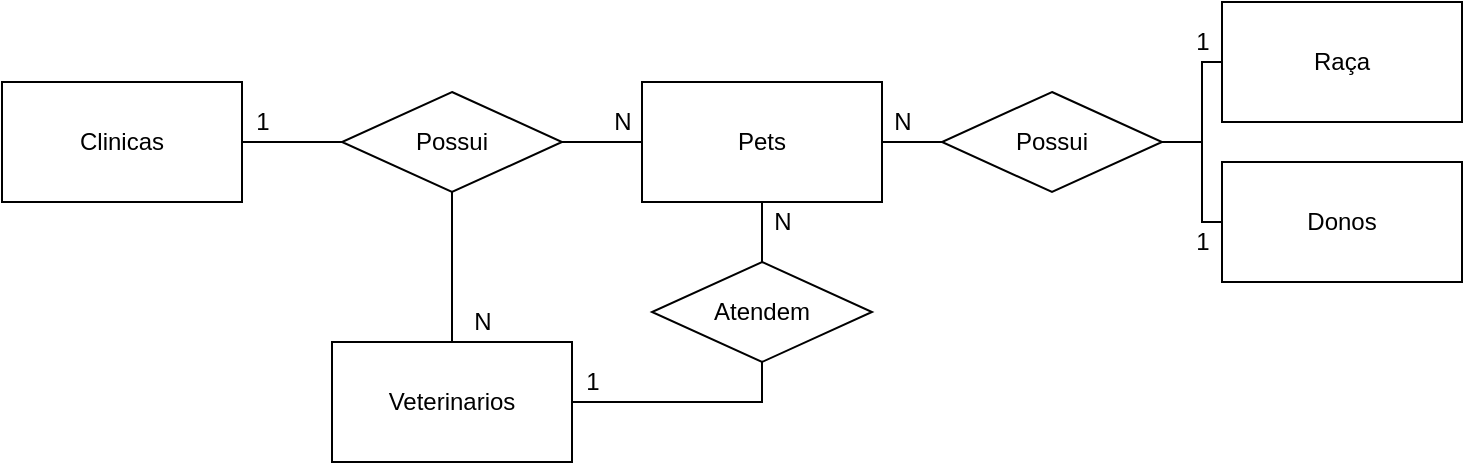 <mxfile version="14.4.2" type="device" pages="2"><diagram id="QpUaqouY7RF_DI-nCznE" name="Conceitual"><mxGraphModel dx="867" dy="361" grid="1" gridSize="10" guides="1" tooltips="1" connect="1" arrows="1" fold="1" page="1" pageScale="1" pageWidth="827" pageHeight="1169" math="0" shadow="0"><root><mxCell id="0"/><mxCell id="1" parent="0"/><mxCell id="vmLBJnSxbSs2g_yjy5lD-5" style="edgeStyle=orthogonalEdgeStyle;rounded=0;orthogonalLoop=1;jettySize=auto;html=1;entryX=0;entryY=0.5;entryDx=0;entryDy=0;endArrow=none;endFill=0;" parent="1" source="vmLBJnSxbSs2g_yjy5lD-1" target="vmLBJnSxbSs2g_yjy5lD-2" edge="1"><mxGeometry relative="1" as="geometry"/></mxCell><mxCell id="vmLBJnSxbSs2g_yjy5lD-1" value="Clinicas" style="rounded=0;whiteSpace=wrap;html=1;" parent="1" vertex="1"><mxGeometry x="80" y="170" width="120" height="60" as="geometry"/></mxCell><mxCell id="vmLBJnSxbSs2g_yjy5lD-11" style="edgeStyle=orthogonalEdgeStyle;rounded=0;orthogonalLoop=1;jettySize=auto;html=1;entryX=0.5;entryY=0;entryDx=0;entryDy=0;endArrow=none;endFill=0;" parent="1" source="vmLBJnSxbSs2g_yjy5lD-2" target="vmLBJnSxbSs2g_yjy5lD-10" edge="1"><mxGeometry relative="1" as="geometry"/></mxCell><mxCell id="vmLBJnSxbSs2g_yjy5lD-16" style="edgeStyle=orthogonalEdgeStyle;rounded=0;orthogonalLoop=1;jettySize=auto;html=1;entryX=0;entryY=0.5;entryDx=0;entryDy=0;endArrow=none;endFill=0;" parent="1" source="vmLBJnSxbSs2g_yjy5lD-2" target="vmLBJnSxbSs2g_yjy5lD-3" edge="1"><mxGeometry relative="1" as="geometry"/></mxCell><mxCell id="vmLBJnSxbSs2g_yjy5lD-2" value="Possui" style="rhombus;whiteSpace=wrap;html=1;" parent="1" vertex="1"><mxGeometry x="250" y="175" width="110" height="50" as="geometry"/></mxCell><mxCell id="vmLBJnSxbSs2g_yjy5lD-17" style="edgeStyle=orthogonalEdgeStyle;rounded=0;orthogonalLoop=1;jettySize=auto;html=1;entryX=0;entryY=0.5;entryDx=0;entryDy=0;endArrow=none;endFill=0;" parent="1" source="vmLBJnSxbSs2g_yjy5lD-3" target="vmLBJnSxbSs2g_yjy5lD-7" edge="1"><mxGeometry relative="1" as="geometry"/></mxCell><mxCell id="vmLBJnSxbSs2g_yjy5lD-3" value="Pets" style="rounded=0;whiteSpace=wrap;html=1;" parent="1" vertex="1"><mxGeometry x="400" y="170" width="120" height="60" as="geometry"/></mxCell><mxCell id="vmLBJnSxbSs2g_yjy5lD-18" style="edgeStyle=orthogonalEdgeStyle;rounded=0;orthogonalLoop=1;jettySize=auto;html=1;entryX=0;entryY=0.5;entryDx=0;entryDy=0;endArrow=none;endFill=0;" parent="1" source="vmLBJnSxbSs2g_yjy5lD-7" target="vmLBJnSxbSs2g_yjy5lD-8" edge="1"><mxGeometry relative="1" as="geometry"/></mxCell><mxCell id="vmLBJnSxbSs2g_yjy5lD-19" style="edgeStyle=orthogonalEdgeStyle;rounded=0;orthogonalLoop=1;jettySize=auto;html=1;entryX=0;entryY=0.5;entryDx=0;entryDy=0;endArrow=none;endFill=0;" parent="1" source="vmLBJnSxbSs2g_yjy5lD-7" target="vmLBJnSxbSs2g_yjy5lD-9" edge="1"><mxGeometry relative="1" as="geometry"/></mxCell><mxCell id="vmLBJnSxbSs2g_yjy5lD-7" value="Possui" style="rhombus;whiteSpace=wrap;html=1;" parent="1" vertex="1"><mxGeometry x="550" y="175" width="110" height="50" as="geometry"/></mxCell><mxCell id="vmLBJnSxbSs2g_yjy5lD-8" value="Raça" style="rounded=0;whiteSpace=wrap;html=1;" parent="1" vertex="1"><mxGeometry x="690" y="130" width="120" height="60" as="geometry"/></mxCell><mxCell id="vmLBJnSxbSs2g_yjy5lD-9" value="Donos" style="rounded=0;whiteSpace=wrap;html=1;" parent="1" vertex="1"><mxGeometry x="690" y="210" width="120" height="60" as="geometry"/></mxCell><mxCell id="vmLBJnSxbSs2g_yjy5lD-14" style="edgeStyle=orthogonalEdgeStyle;rounded=0;orthogonalLoop=1;jettySize=auto;html=1;entryX=0.5;entryY=1;entryDx=0;entryDy=0;endArrow=none;endFill=0;" parent="1" source="vmLBJnSxbSs2g_yjy5lD-10" target="vmLBJnSxbSs2g_yjy5lD-13" edge="1"><mxGeometry relative="1" as="geometry"/></mxCell><mxCell id="vmLBJnSxbSs2g_yjy5lD-10" value="Veterinarios" style="rounded=0;whiteSpace=wrap;html=1;" parent="1" vertex="1"><mxGeometry x="245" y="300" width="120" height="60" as="geometry"/></mxCell><mxCell id="vmLBJnSxbSs2g_yjy5lD-15" style="edgeStyle=orthogonalEdgeStyle;rounded=0;orthogonalLoop=1;jettySize=auto;html=1;entryX=0.5;entryY=1;entryDx=0;entryDy=0;endArrow=none;endFill=0;" parent="1" source="vmLBJnSxbSs2g_yjy5lD-13" target="vmLBJnSxbSs2g_yjy5lD-3" edge="1"><mxGeometry relative="1" as="geometry"/></mxCell><mxCell id="vmLBJnSxbSs2g_yjy5lD-13" value="Atendem" style="rhombus;whiteSpace=wrap;html=1;" parent="1" vertex="1"><mxGeometry x="405" y="260" width="110" height="50" as="geometry"/></mxCell><mxCell id="vmLBJnSxbSs2g_yjy5lD-20" value="1" style="text;html=1;align=center;verticalAlign=middle;resizable=0;points=[];autosize=1;" parent="1" vertex="1"><mxGeometry x="200" y="180" width="20" height="20" as="geometry"/></mxCell><mxCell id="vmLBJnSxbSs2g_yjy5lD-23" value="N" style="text;html=1;align=center;verticalAlign=middle;resizable=0;points=[];autosize=1;" parent="1" vertex="1"><mxGeometry x="380" y="180" width="20" height="20" as="geometry"/></mxCell><mxCell id="vmLBJnSxbSs2g_yjy5lD-24" value="N" style="text;html=1;align=center;verticalAlign=middle;resizable=0;points=[];autosize=1;" parent="1" vertex="1"><mxGeometry x="310" y="280" width="20" height="20" as="geometry"/></mxCell><mxCell id="vmLBJnSxbSs2g_yjy5lD-25" value="1" style="text;html=1;align=center;verticalAlign=middle;resizable=0;points=[];autosize=1;" parent="1" vertex="1"><mxGeometry x="365" y="310" width="20" height="20" as="geometry"/></mxCell><mxCell id="vmLBJnSxbSs2g_yjy5lD-26" value="N" style="text;html=1;align=center;verticalAlign=middle;resizable=0;points=[];autosize=1;" parent="1" vertex="1"><mxGeometry x="460" y="230" width="20" height="20" as="geometry"/></mxCell><mxCell id="vmLBJnSxbSs2g_yjy5lD-27" value="N" style="text;html=1;align=center;verticalAlign=middle;resizable=0;points=[];autosize=1;" parent="1" vertex="1"><mxGeometry x="520" y="180" width="20" height="20" as="geometry"/></mxCell><mxCell id="vmLBJnSxbSs2g_yjy5lD-28" value="1" style="text;html=1;align=center;verticalAlign=middle;resizable=0;points=[];autosize=1;" parent="1" vertex="1"><mxGeometry x="670" y="140" width="20" height="20" as="geometry"/></mxCell><mxCell id="vmLBJnSxbSs2g_yjy5lD-30" value="1" style="text;html=1;align=center;verticalAlign=middle;resizable=0;points=[];autosize=1;" parent="1" vertex="1"><mxGeometry x="670" y="240" width="20" height="20" as="geometry"/></mxCell></root></mxGraphModel></diagram><diagram id="inSWV0n3f7s2_a9a3L_J" name="Logico"><mxGraphModel dx="867" dy="1530" grid="1" gridSize="10" guides="1" tooltips="1" connect="1" arrows="1" fold="1" page="1" pageScale="1" pageWidth="827" pageHeight="1169" math="0" shadow="0"><root><mxCell id="62QKfIpIb0zwON05bMdO-0"/><mxCell id="62QKfIpIb0zwON05bMdO-1" parent="62QKfIpIb0zwON05bMdO-0"/><mxCell id="62QKfIpIb0zwON05bMdO-2" value="Clinicas" style="shape=table;startSize=30;container=1;collapsible=1;childLayout=tableLayout;fixedRows=1;rowLines=0;fontStyle=1;align=center;resizeLast=1;" parent="62QKfIpIb0zwON05bMdO-1" vertex="1"><mxGeometry x="40" y="180" width="180" height="160" as="geometry"/></mxCell><mxCell id="62QKfIpIb0zwON05bMdO-3" value="" style="shape=partialRectangle;collapsible=0;dropTarget=0;pointerEvents=0;fillColor=none;top=0;left=0;bottom=1;right=0;points=[[0,0.5],[1,0.5]];portConstraint=eastwest;" parent="62QKfIpIb0zwON05bMdO-2" vertex="1"><mxGeometry y="30" width="180" height="30" as="geometry"/></mxCell><mxCell id="62QKfIpIb0zwON05bMdO-4" value="PK" style="shape=partialRectangle;connectable=0;fillColor=none;top=0;left=0;bottom=0;right=0;fontStyle=1;overflow=hidden;" parent="62QKfIpIb0zwON05bMdO-3" vertex="1"><mxGeometry width="30" height="30" as="geometry"/></mxCell><mxCell id="62QKfIpIb0zwON05bMdO-5" value="idClinica" style="shape=partialRectangle;connectable=0;fillColor=none;top=0;left=0;bottom=0;right=0;align=left;spacingLeft=6;fontStyle=5;overflow=hidden;" parent="62QKfIpIb0zwON05bMdO-3" vertex="1"><mxGeometry x="30" width="150" height="30" as="geometry"/></mxCell><mxCell id="62QKfIpIb0zwON05bMdO-6" value="" style="shape=partialRectangle;collapsible=0;dropTarget=0;pointerEvents=0;fillColor=none;top=0;left=0;bottom=0;right=0;points=[[0,0.5],[1,0.5]];portConstraint=eastwest;" parent="62QKfIpIb0zwON05bMdO-2" vertex="1"><mxGeometry y="60" width="180" height="30" as="geometry"/></mxCell><mxCell id="62QKfIpIb0zwON05bMdO-7" value="" style="shape=partialRectangle;connectable=0;fillColor=none;top=0;left=0;bottom=0;right=0;editable=1;overflow=hidden;" parent="62QKfIpIb0zwON05bMdO-6" vertex="1"><mxGeometry width="30" height="30" as="geometry"/></mxCell><mxCell id="62QKfIpIb0zwON05bMdO-8" value="Endereço" style="shape=partialRectangle;connectable=0;fillColor=none;top=0;left=0;bottom=0;right=0;align=left;spacingLeft=6;overflow=hidden;" parent="62QKfIpIb0zwON05bMdO-6" vertex="1"><mxGeometry x="30" width="150" height="30" as="geometry"/></mxCell><mxCell id="62QKfIpIb0zwON05bMdO-9" value="" style="shape=partialRectangle;collapsible=0;dropTarget=0;pointerEvents=0;fillColor=none;top=0;left=0;bottom=0;right=0;points=[[0,0.5],[1,0.5]];portConstraint=eastwest;" parent="62QKfIpIb0zwON05bMdO-2" vertex="1"><mxGeometry y="90" width="180" height="30" as="geometry"/></mxCell><mxCell id="62QKfIpIb0zwON05bMdO-10" value="" style="shape=partialRectangle;connectable=0;fillColor=none;top=0;left=0;bottom=0;right=0;editable=1;overflow=hidden;" parent="62QKfIpIb0zwON05bMdO-9" vertex="1"><mxGeometry width="30" height="30" as="geometry"/></mxCell><mxCell id="62QKfIpIb0zwON05bMdO-11" value="Nome" style="shape=partialRectangle;connectable=0;fillColor=none;top=0;left=0;bottom=0;right=0;align=left;spacingLeft=6;overflow=hidden;" parent="62QKfIpIb0zwON05bMdO-9" vertex="1"><mxGeometry x="30" width="150" height="30" as="geometry"/></mxCell><mxCell id="62QKfIpIb0zwON05bMdO-12" value="" style="shape=partialRectangle;collapsible=0;dropTarget=0;pointerEvents=0;fillColor=none;top=0;left=0;bottom=0;right=0;points=[[0,0.5],[1,0.5]];portConstraint=eastwest;" parent="62QKfIpIb0zwON05bMdO-2" vertex="1"><mxGeometry y="120" width="180" height="30" as="geometry"/></mxCell><mxCell id="62QKfIpIb0zwON05bMdO-13" value="" style="shape=partialRectangle;connectable=0;fillColor=none;top=0;left=0;bottom=0;right=0;editable=1;overflow=hidden;" parent="62QKfIpIb0zwON05bMdO-12" vertex="1"><mxGeometry width="30" height="30" as="geometry"/></mxCell><mxCell id="62QKfIpIb0zwON05bMdO-14" value="CNPJ" style="shape=partialRectangle;connectable=0;fillColor=none;top=0;left=0;bottom=0;right=0;align=left;spacingLeft=6;overflow=hidden;" parent="62QKfIpIb0zwON05bMdO-12" vertex="1"><mxGeometry x="30" width="150" height="30" as="geometry"/></mxCell><mxCell id="Q0XfOvuYfvfrOgifrEUC-0" value="Veterinarios" style="shape=table;startSize=30;container=1;collapsible=1;childLayout=tableLayout;fixedRows=1;rowLines=0;fontStyle=1;align=center;resizeLast=1;" parent="62QKfIpIb0zwON05bMdO-1" vertex="1"><mxGeometry x="280" y="340" width="180" height="190" as="geometry"/></mxCell><mxCell id="Q0XfOvuYfvfrOgifrEUC-1" value="" style="shape=partialRectangle;collapsible=0;dropTarget=0;pointerEvents=0;fillColor=none;top=0;left=0;bottom=1;right=0;points=[[0,0.5],[1,0.5]];portConstraint=eastwest;" parent="Q0XfOvuYfvfrOgifrEUC-0" vertex="1"><mxGeometry y="30" width="180" height="30" as="geometry"/></mxCell><mxCell id="Q0XfOvuYfvfrOgifrEUC-2" value="PK" style="shape=partialRectangle;connectable=0;fillColor=none;top=0;left=0;bottom=0;right=0;fontStyle=1;overflow=hidden;" parent="Q0XfOvuYfvfrOgifrEUC-1" vertex="1"><mxGeometry width="30" height="30" as="geometry"/></mxCell><mxCell id="Q0XfOvuYfvfrOgifrEUC-3" value="idVeterinario" style="shape=partialRectangle;connectable=0;fillColor=none;top=0;left=0;bottom=0;right=0;align=left;spacingLeft=6;fontStyle=5;overflow=hidden;" parent="Q0XfOvuYfvfrOgifrEUC-1" vertex="1"><mxGeometry x="30" width="150" height="30" as="geometry"/></mxCell><mxCell id="hXqaNdB_jGjsVHz5pEI3-0" value="" style="shape=partialRectangle;collapsible=0;dropTarget=0;pointerEvents=0;fillColor=none;top=0;left=0;bottom=1;right=0;points=[[0,0.5],[1,0.5]];portConstraint=eastwest;" parent="Q0XfOvuYfvfrOgifrEUC-0" vertex="1"><mxGeometry y="60" width="180" height="30" as="geometry"/></mxCell><mxCell id="hXqaNdB_jGjsVHz5pEI3-1" value="FK" style="shape=partialRectangle;connectable=0;fillColor=none;top=0;left=0;bottom=0;right=0;fontStyle=1;overflow=hidden;" parent="hXqaNdB_jGjsVHz5pEI3-0" vertex="1"><mxGeometry width="30" height="30" as="geometry"/></mxCell><mxCell id="hXqaNdB_jGjsVHz5pEI3-2" value="idClinica" style="shape=partialRectangle;connectable=0;fillColor=none;top=0;left=0;bottom=0;right=0;align=left;spacingLeft=6;fontStyle=5;overflow=hidden;" parent="hXqaNdB_jGjsVHz5pEI3-0" vertex="1"><mxGeometry x="30" width="150" height="30" as="geometry"/></mxCell><mxCell id="Q0XfOvuYfvfrOgifrEUC-4" value="" style="shape=partialRectangle;collapsible=0;dropTarget=0;pointerEvents=0;fillColor=none;top=0;left=0;bottom=0;right=0;points=[[0,0.5],[1,0.5]];portConstraint=eastwest;" parent="Q0XfOvuYfvfrOgifrEUC-0" vertex="1"><mxGeometry y="90" width="180" height="30" as="geometry"/></mxCell><mxCell id="Q0XfOvuYfvfrOgifrEUC-5" value="" style="shape=partialRectangle;connectable=0;fillColor=none;top=0;left=0;bottom=0;right=0;editable=1;overflow=hidden;" parent="Q0XfOvuYfvfrOgifrEUC-4" vertex="1"><mxGeometry width="30" height="30" as="geometry"/></mxCell><mxCell id="Q0XfOvuYfvfrOgifrEUC-6" value="Nome" style="shape=partialRectangle;connectable=0;fillColor=none;top=0;left=0;bottom=0;right=0;align=left;spacingLeft=6;overflow=hidden;" parent="Q0XfOvuYfvfrOgifrEUC-4" vertex="1"><mxGeometry x="30" width="150" height="30" as="geometry"/></mxCell><mxCell id="Q0XfOvuYfvfrOgifrEUC-7" value="" style="shape=partialRectangle;collapsible=0;dropTarget=0;pointerEvents=0;fillColor=none;top=0;left=0;bottom=0;right=0;points=[[0,0.5],[1,0.5]];portConstraint=eastwest;" parent="Q0XfOvuYfvfrOgifrEUC-0" vertex="1"><mxGeometry y="120" width="180" height="30" as="geometry"/></mxCell><mxCell id="Q0XfOvuYfvfrOgifrEUC-8" value="" style="shape=partialRectangle;connectable=0;fillColor=none;top=0;left=0;bottom=0;right=0;editable=1;overflow=hidden;" parent="Q0XfOvuYfvfrOgifrEUC-7" vertex="1"><mxGeometry width="30" height="30" as="geometry"/></mxCell><mxCell id="Q0XfOvuYfvfrOgifrEUC-9" value="CPF" style="shape=partialRectangle;connectable=0;fillColor=none;top=0;left=0;bottom=0;right=0;align=left;spacingLeft=6;overflow=hidden;" parent="Q0XfOvuYfvfrOgifrEUC-7" vertex="1"><mxGeometry x="30" width="150" height="30" as="geometry"/></mxCell><mxCell id="Q0XfOvuYfvfrOgifrEUC-10" value="" style="shape=partialRectangle;collapsible=0;dropTarget=0;pointerEvents=0;fillColor=none;top=0;left=0;bottom=0;right=0;points=[[0,0.5],[1,0.5]];portConstraint=eastwest;" parent="Q0XfOvuYfvfrOgifrEUC-0" vertex="1"><mxGeometry y="150" width="180" height="30" as="geometry"/></mxCell><mxCell id="Q0XfOvuYfvfrOgifrEUC-11" value="" style="shape=partialRectangle;connectable=0;fillColor=none;top=0;left=0;bottom=0;right=0;editable=1;overflow=hidden;" parent="Q0XfOvuYfvfrOgifrEUC-10" vertex="1"><mxGeometry width="30" height="30" as="geometry"/></mxCell><mxCell id="Q0XfOvuYfvfrOgifrEUC-12" value="Salário" style="shape=partialRectangle;connectable=0;fillColor=none;top=0;left=0;bottom=0;right=0;align=left;spacingLeft=6;overflow=hidden;" parent="Q0XfOvuYfvfrOgifrEUC-10" vertex="1"><mxGeometry x="30" width="150" height="30" as="geometry"/></mxCell><mxCell id="hXqaNdB_jGjsVHz5pEI3-3" value="" style="edgeStyle=entityRelationEdgeStyle;fontSize=12;html=1;endArrow=ERoneToMany;exitX=1;exitY=0.5;exitDx=0;exitDy=0;entryX=0;entryY=0.5;entryDx=0;entryDy=0;" parent="62QKfIpIb0zwON05bMdO-1" source="62QKfIpIb0zwON05bMdO-3" target="hXqaNdB_jGjsVHz5pEI3-0" edge="1"><mxGeometry width="100" height="100" relative="1" as="geometry"><mxPoint x="360" y="370" as="sourcePoint"/><mxPoint x="460" y="270" as="targetPoint"/></mxGeometry></mxCell><mxCell id="hXqaNdB_jGjsVHz5pEI3-4" value="Pets" style="shape=table;startSize=30;container=1;collapsible=1;childLayout=tableLayout;fixedRows=1;rowLines=0;fontStyle=1;align=center;resizeLast=1;" parent="62QKfIpIb0zwON05bMdO-1" vertex="1"><mxGeometry x="280" y="20" width="180" height="220" as="geometry"/></mxCell><mxCell id="hXqaNdB_jGjsVHz5pEI3-5" value="" style="shape=partialRectangle;collapsible=0;dropTarget=0;pointerEvents=0;fillColor=none;top=0;left=0;bottom=1;right=0;points=[[0,0.5],[1,0.5]];portConstraint=eastwest;" parent="hXqaNdB_jGjsVHz5pEI3-4" vertex="1"><mxGeometry y="30" width="180" height="30" as="geometry"/></mxCell><mxCell id="hXqaNdB_jGjsVHz5pEI3-6" value="PK" style="shape=partialRectangle;connectable=0;fillColor=none;top=0;left=0;bottom=0;right=0;fontStyle=1;overflow=hidden;" parent="hXqaNdB_jGjsVHz5pEI3-5" vertex="1"><mxGeometry width="30" height="30" as="geometry"/></mxCell><mxCell id="hXqaNdB_jGjsVHz5pEI3-7" value="idPet" style="shape=partialRectangle;connectable=0;fillColor=none;top=0;left=0;bottom=0;right=0;align=left;spacingLeft=6;fontStyle=5;overflow=hidden;" parent="hXqaNdB_jGjsVHz5pEI3-5" vertex="1"><mxGeometry x="30" width="150" height="30" as="geometry"/></mxCell><mxCell id="vRWgT0sWoHZXXl-faJaz-41" value="" style="shape=partialRectangle;collapsible=0;dropTarget=0;pointerEvents=0;fillColor=none;top=0;left=0;bottom=1;right=0;points=[[0,0.5],[1,0.5]];portConstraint=eastwest;" parent="hXqaNdB_jGjsVHz5pEI3-4" vertex="1"><mxGeometry y="60" width="180" height="30" as="geometry"/></mxCell><mxCell id="vRWgT0sWoHZXXl-faJaz-42" value="FK" style="shape=partialRectangle;connectable=0;fillColor=none;top=0;left=0;bottom=0;right=0;fontStyle=1;overflow=hidden;" parent="vRWgT0sWoHZXXl-faJaz-41" vertex="1"><mxGeometry width="30" height="30" as="geometry"/></mxCell><mxCell id="vRWgT0sWoHZXXl-faJaz-43" value="idRaca" style="shape=partialRectangle;connectable=0;fillColor=none;top=0;left=0;bottom=0;right=0;align=left;spacingLeft=6;fontStyle=5;overflow=hidden;" parent="vRWgT0sWoHZXXl-faJaz-41" vertex="1"><mxGeometry x="30" width="150" height="30" as="geometry"/></mxCell><mxCell id="vRWgT0sWoHZXXl-faJaz-38" value="" style="shape=partialRectangle;collapsible=0;dropTarget=0;pointerEvents=0;fillColor=none;top=0;left=0;bottom=1;right=0;points=[[0,0.5],[1,0.5]];portConstraint=eastwest;" parent="hXqaNdB_jGjsVHz5pEI3-4" vertex="1"><mxGeometry y="90" width="180" height="30" as="geometry"/></mxCell><mxCell id="vRWgT0sWoHZXXl-faJaz-39" value="FK" style="shape=partialRectangle;connectable=0;fillColor=none;top=0;left=0;bottom=0;right=0;fontStyle=1;overflow=hidden;" parent="vRWgT0sWoHZXXl-faJaz-38" vertex="1"><mxGeometry width="30" height="30" as="geometry"/></mxCell><mxCell id="vRWgT0sWoHZXXl-faJaz-40" value="idDono" style="shape=partialRectangle;connectable=0;fillColor=none;top=0;left=0;bottom=0;right=0;align=left;spacingLeft=6;fontStyle=5;overflow=hidden;" parent="vRWgT0sWoHZXXl-faJaz-38" vertex="1"><mxGeometry x="30" width="150" height="30" as="geometry"/></mxCell><mxCell id="hXqaNdB_jGjsVHz5pEI3-8" value="" style="shape=partialRectangle;collapsible=0;dropTarget=0;pointerEvents=0;fillColor=none;top=0;left=0;bottom=1;right=0;points=[[0,0.5],[1,0.5]];portConstraint=eastwest;" parent="hXqaNdB_jGjsVHz5pEI3-4" vertex="1"><mxGeometry y="120" width="180" height="30" as="geometry"/></mxCell><mxCell id="hXqaNdB_jGjsVHz5pEI3-9" value="FK" style="shape=partialRectangle;connectable=0;fillColor=none;top=0;left=0;bottom=0;right=0;fontStyle=1;overflow=hidden;" parent="hXqaNdB_jGjsVHz5pEI3-8" vertex="1"><mxGeometry width="30" height="30" as="geometry"/></mxCell><mxCell id="hXqaNdB_jGjsVHz5pEI3-10" value="idClinica" style="shape=partialRectangle;connectable=0;fillColor=none;top=0;left=0;bottom=0;right=0;align=left;spacingLeft=6;fontStyle=5;overflow=hidden;" parent="hXqaNdB_jGjsVHz5pEI3-8" vertex="1"><mxGeometry x="30" width="150" height="30" as="geometry"/></mxCell><mxCell id="hXqaNdB_jGjsVHz5pEI3-11" value="" style="shape=partialRectangle;collapsible=0;dropTarget=0;pointerEvents=0;fillColor=none;top=0;left=0;bottom=0;right=0;points=[[0,0.5],[1,0.5]];portConstraint=eastwest;" parent="hXqaNdB_jGjsVHz5pEI3-4" vertex="1"><mxGeometry y="150" width="180" height="30" as="geometry"/></mxCell><mxCell id="hXqaNdB_jGjsVHz5pEI3-12" value="" style="shape=partialRectangle;connectable=0;fillColor=none;top=0;left=0;bottom=0;right=0;editable=1;overflow=hidden;" parent="hXqaNdB_jGjsVHz5pEI3-11" vertex="1"><mxGeometry width="30" height="30" as="geometry"/></mxCell><mxCell id="hXqaNdB_jGjsVHz5pEI3-13" value="Nome" style="shape=partialRectangle;connectable=0;fillColor=none;top=0;left=0;bottom=0;right=0;align=left;spacingLeft=6;overflow=hidden;" parent="hXqaNdB_jGjsVHz5pEI3-11" vertex="1"><mxGeometry x="30" width="150" height="30" as="geometry"/></mxCell><mxCell id="Yxi2yEfuUVkbeZ-Iz1fX-4" value="" style="shape=partialRectangle;collapsible=0;dropTarget=0;pointerEvents=0;fillColor=none;top=0;left=0;bottom=0;right=0;points=[[0,0.5],[1,0.5]];portConstraint=eastwest;" parent="hXqaNdB_jGjsVHz5pEI3-4" vertex="1"><mxGeometry y="180" width="180" height="30" as="geometry"/></mxCell><mxCell id="Yxi2yEfuUVkbeZ-Iz1fX-5" value="" style="shape=partialRectangle;connectable=0;fillColor=none;top=0;left=0;bottom=0;right=0;editable=1;overflow=hidden;" parent="Yxi2yEfuUVkbeZ-Iz1fX-4" vertex="1"><mxGeometry width="30" height="30" as="geometry"/></mxCell><mxCell id="Yxi2yEfuUVkbeZ-Iz1fX-6" value="Data de Nascimento" style="shape=partialRectangle;connectable=0;fillColor=none;top=0;left=0;bottom=0;right=0;align=left;spacingLeft=6;overflow=hidden;" parent="Yxi2yEfuUVkbeZ-Iz1fX-4" vertex="1"><mxGeometry x="30" width="150" height="30" as="geometry"/></mxCell><mxCell id="Yxi2yEfuUVkbeZ-Iz1fX-3" value="" style="edgeStyle=entityRelationEdgeStyle;fontSize=12;html=1;endArrow=ERoneToMany;exitX=1;exitY=0.5;exitDx=0;exitDy=0;entryX=0;entryY=0.5;entryDx=0;entryDy=0;" parent="62QKfIpIb0zwON05bMdO-1" source="62QKfIpIb0zwON05bMdO-3" target="hXqaNdB_jGjsVHz5pEI3-8" edge="1"><mxGeometry width="100" height="100" relative="1" as="geometry"><mxPoint x="360" y="370" as="sourcePoint"/><mxPoint x="460" y="270" as="targetPoint"/></mxGeometry></mxCell><mxCell id="KFLtkkdE9lCCMYjYCGPn-4" value="Atendimentos" style="shape=table;startSize=30;container=1;collapsible=1;childLayout=tableLayout;fixedRows=1;rowLines=0;fontStyle=1;align=center;resizeLast=1;" parent="62QKfIpIb0zwON05bMdO-1" vertex="1"><mxGeometry x="520" y="150" width="180" height="190" as="geometry"/></mxCell><mxCell id="KFLtkkdE9lCCMYjYCGPn-5" value="" style="shape=partialRectangle;collapsible=0;dropTarget=0;pointerEvents=0;fillColor=none;top=0;left=0;bottom=1;right=0;points=[[0,0.5],[1,0.5]];portConstraint=eastwest;" parent="KFLtkkdE9lCCMYjYCGPn-4" vertex="1"><mxGeometry y="30" width="180" height="30" as="geometry"/></mxCell><mxCell id="KFLtkkdE9lCCMYjYCGPn-6" value="PK" style="shape=partialRectangle;connectable=0;fillColor=none;top=0;left=0;bottom=0;right=0;fontStyle=1;overflow=hidden;" parent="KFLtkkdE9lCCMYjYCGPn-5" vertex="1"><mxGeometry width="30" height="30" as="geometry"/></mxCell><mxCell id="KFLtkkdE9lCCMYjYCGPn-7" value="idAtendimento" style="shape=partialRectangle;connectable=0;fillColor=none;top=0;left=0;bottom=0;right=0;align=left;spacingLeft=6;fontStyle=5;overflow=hidden;" parent="KFLtkkdE9lCCMYjYCGPn-5" vertex="1"><mxGeometry x="30" width="150" height="30" as="geometry"/></mxCell><mxCell id="KFLtkkdE9lCCMYjYCGPn-23" value="" style="shape=partialRectangle;collapsible=0;dropTarget=0;pointerEvents=0;fillColor=none;top=0;left=0;bottom=1;right=0;points=[[0,0.5],[1,0.5]];portConstraint=eastwest;" parent="KFLtkkdE9lCCMYjYCGPn-4" vertex="1"><mxGeometry y="60" width="180" height="30" as="geometry"/></mxCell><mxCell id="KFLtkkdE9lCCMYjYCGPn-24" value="FK" style="shape=partialRectangle;connectable=0;fillColor=none;top=0;left=0;bottom=0;right=0;fontStyle=1;overflow=hidden;" parent="KFLtkkdE9lCCMYjYCGPn-23" vertex="1"><mxGeometry width="30" height="30" as="geometry"/></mxCell><mxCell id="KFLtkkdE9lCCMYjYCGPn-25" value="idPet" style="shape=partialRectangle;connectable=0;fillColor=none;top=0;left=0;bottom=0;right=0;align=left;spacingLeft=6;fontStyle=5;overflow=hidden;" parent="KFLtkkdE9lCCMYjYCGPn-23" vertex="1"><mxGeometry x="30" width="150" height="30" as="geometry"/></mxCell><mxCell id="KFLtkkdE9lCCMYjYCGPn-8" value="" style="shape=partialRectangle;collapsible=0;dropTarget=0;pointerEvents=0;fillColor=none;top=0;left=0;bottom=1;right=0;points=[[0,0.5],[1,0.5]];portConstraint=eastwest;" parent="KFLtkkdE9lCCMYjYCGPn-4" vertex="1"><mxGeometry y="90" width="180" height="30" as="geometry"/></mxCell><mxCell id="KFLtkkdE9lCCMYjYCGPn-9" value="FK" style="shape=partialRectangle;connectable=0;fillColor=none;top=0;left=0;bottom=0;right=0;fontStyle=1;overflow=hidden;" parent="KFLtkkdE9lCCMYjYCGPn-8" vertex="1"><mxGeometry width="30" height="30" as="geometry"/></mxCell><mxCell id="KFLtkkdE9lCCMYjYCGPn-10" value="idVeterinario" style="shape=partialRectangle;connectable=0;fillColor=none;top=0;left=0;bottom=0;right=0;align=left;spacingLeft=6;fontStyle=5;overflow=hidden;" parent="KFLtkkdE9lCCMYjYCGPn-8" vertex="1"><mxGeometry x="30" width="150" height="30" as="geometry"/></mxCell><mxCell id="KFLtkkdE9lCCMYjYCGPn-11" value="" style="shape=partialRectangle;collapsible=0;dropTarget=0;pointerEvents=0;fillColor=none;top=0;left=0;bottom=0;right=0;points=[[0,0.5],[1,0.5]];portConstraint=eastwest;" parent="KFLtkkdE9lCCMYjYCGPn-4" vertex="1"><mxGeometry y="120" width="180" height="30" as="geometry"/></mxCell><mxCell id="KFLtkkdE9lCCMYjYCGPn-12" value="" style="shape=partialRectangle;connectable=0;fillColor=none;top=0;left=0;bottom=0;right=0;editable=1;overflow=hidden;" parent="KFLtkkdE9lCCMYjYCGPn-11" vertex="1"><mxGeometry width="30" height="30" as="geometry"/></mxCell><mxCell id="KFLtkkdE9lCCMYjYCGPn-13" value="Data" style="shape=partialRectangle;connectable=0;fillColor=none;top=0;left=0;bottom=0;right=0;align=left;spacingLeft=6;overflow=hidden;" parent="KFLtkkdE9lCCMYjYCGPn-11" vertex="1"><mxGeometry x="30" width="150" height="30" as="geometry"/></mxCell><mxCell id="KFLtkkdE9lCCMYjYCGPn-14" value="" style="shape=partialRectangle;collapsible=0;dropTarget=0;pointerEvents=0;fillColor=none;top=0;left=0;bottom=0;right=0;points=[[0,0.5],[1,0.5]];portConstraint=eastwest;" parent="KFLtkkdE9lCCMYjYCGPn-4" vertex="1"><mxGeometry y="150" width="180" height="30" as="geometry"/></mxCell><mxCell id="KFLtkkdE9lCCMYjYCGPn-15" value="" style="shape=partialRectangle;connectable=0;fillColor=none;top=0;left=0;bottom=0;right=0;editable=1;overflow=hidden;" parent="KFLtkkdE9lCCMYjYCGPn-14" vertex="1"><mxGeometry width="30" height="30" as="geometry"/></mxCell><mxCell id="KFLtkkdE9lCCMYjYCGPn-16" value="Valor" style="shape=partialRectangle;connectable=0;fillColor=none;top=0;left=0;bottom=0;right=0;align=left;spacingLeft=6;overflow=hidden;" parent="KFLtkkdE9lCCMYjYCGPn-14" vertex="1"><mxGeometry x="30" width="150" height="30" as="geometry"/></mxCell><mxCell id="KFLtkkdE9lCCMYjYCGPn-26" value="" style="edgeStyle=entityRelationEdgeStyle;fontSize=12;html=1;endArrow=ERoneToMany;exitX=1;exitY=0.5;exitDx=0;exitDy=0;entryX=0;entryY=0.5;entryDx=0;entryDy=0;" parent="62QKfIpIb0zwON05bMdO-1" source="Q0XfOvuYfvfrOgifrEUC-1" target="KFLtkkdE9lCCMYjYCGPn-8" edge="1"><mxGeometry width="100" height="100" relative="1" as="geometry"><mxPoint x="360" y="370" as="sourcePoint"/><mxPoint x="460" y="270" as="targetPoint"/></mxGeometry></mxCell><mxCell id="KFLtkkdE9lCCMYjYCGPn-27" value="" style="edgeStyle=entityRelationEdgeStyle;fontSize=12;html=1;endArrow=ERoneToMany;exitX=1;exitY=0.5;exitDx=0;exitDy=0;entryX=0;entryY=0.5;entryDx=0;entryDy=0;" parent="62QKfIpIb0zwON05bMdO-1" source="hXqaNdB_jGjsVHz5pEI3-5" target="KFLtkkdE9lCCMYjYCGPn-23" edge="1"><mxGeometry width="100" height="100" relative="1" as="geometry"><mxPoint x="360" y="370" as="sourcePoint"/><mxPoint x="460" y="270" as="targetPoint"/></mxGeometry></mxCell><mxCell id="vRWgT0sWoHZXXl-faJaz-0" value="Raca" style="shape=table;startSize=30;container=1;collapsible=1;childLayout=tableLayout;fixedRows=1;rowLines=0;fontStyle=1;align=center;resizeLast=1;" parent="62QKfIpIb0zwON05bMdO-1" vertex="1"><mxGeometry x="40" y="-105" width="180" height="100" as="geometry"/></mxCell><mxCell id="vRWgT0sWoHZXXl-faJaz-1" value="" style="shape=partialRectangle;collapsible=0;dropTarget=0;pointerEvents=0;fillColor=none;top=0;left=0;bottom=1;right=0;points=[[0,0.5],[1,0.5]];portConstraint=eastwest;" parent="vRWgT0sWoHZXXl-faJaz-0" vertex="1"><mxGeometry y="30" width="180" height="30" as="geometry"/></mxCell><mxCell id="vRWgT0sWoHZXXl-faJaz-2" value="PK" style="shape=partialRectangle;connectable=0;fillColor=none;top=0;left=0;bottom=0;right=0;fontStyle=1;overflow=hidden;" parent="vRWgT0sWoHZXXl-faJaz-1" vertex="1"><mxGeometry width="30" height="30" as="geometry"/></mxCell><mxCell id="vRWgT0sWoHZXXl-faJaz-3" value="idRaca" style="shape=partialRectangle;connectable=0;fillColor=none;top=0;left=0;bottom=0;right=0;align=left;spacingLeft=6;fontStyle=5;overflow=hidden;" parent="vRWgT0sWoHZXXl-faJaz-1" vertex="1"><mxGeometry x="30" width="150" height="30" as="geometry"/></mxCell><mxCell id="vRWgT0sWoHZXXl-faJaz-7" value="" style="shape=partialRectangle;collapsible=0;dropTarget=0;pointerEvents=0;fillColor=none;top=0;left=0;bottom=0;right=0;points=[[0,0.5],[1,0.5]];portConstraint=eastwest;" parent="vRWgT0sWoHZXXl-faJaz-0" vertex="1"><mxGeometry y="60" width="180" height="30" as="geometry"/></mxCell><mxCell id="vRWgT0sWoHZXXl-faJaz-8" value="" style="shape=partialRectangle;connectable=0;fillColor=none;top=0;left=0;bottom=0;right=0;editable=1;overflow=hidden;" parent="vRWgT0sWoHZXXl-faJaz-7" vertex="1"><mxGeometry width="30" height="30" as="geometry"/></mxCell><mxCell id="vRWgT0sWoHZXXl-faJaz-9" value="Nome" style="shape=partialRectangle;connectable=0;fillColor=none;top=0;left=0;bottom=0;right=0;align=left;spacingLeft=6;overflow=hidden;" parent="vRWgT0sWoHZXXl-faJaz-7" vertex="1"><mxGeometry x="30" width="150" height="30" as="geometry"/></mxCell><mxCell id="vRWgT0sWoHZXXl-faJaz-19" value="Donos" style="shape=table;startSize=30;container=1;collapsible=1;childLayout=tableLayout;fixedRows=1;rowLines=0;fontStyle=1;align=center;resizeLast=1;" parent="62QKfIpIb0zwON05bMdO-1" vertex="1"><mxGeometry x="520" y="-105" width="180" height="100" as="geometry"/></mxCell><mxCell id="vRWgT0sWoHZXXl-faJaz-20" value="" style="shape=partialRectangle;collapsible=0;dropTarget=0;pointerEvents=0;fillColor=none;top=0;left=0;bottom=1;right=0;points=[[0,0.5],[1,0.5]];portConstraint=eastwest;" parent="vRWgT0sWoHZXXl-faJaz-19" vertex="1"><mxGeometry y="30" width="180" height="30" as="geometry"/></mxCell><mxCell id="vRWgT0sWoHZXXl-faJaz-21" value="PK" style="shape=partialRectangle;connectable=0;fillColor=none;top=0;left=0;bottom=0;right=0;fontStyle=1;overflow=hidden;" parent="vRWgT0sWoHZXXl-faJaz-20" vertex="1"><mxGeometry width="30" height="30" as="geometry"/></mxCell><mxCell id="vRWgT0sWoHZXXl-faJaz-22" value="idDono" style="shape=partialRectangle;connectable=0;fillColor=none;top=0;left=0;bottom=0;right=0;align=left;spacingLeft=6;fontStyle=5;overflow=hidden;" parent="vRWgT0sWoHZXXl-faJaz-20" vertex="1"><mxGeometry x="30" width="150" height="30" as="geometry"/></mxCell><mxCell id="vRWgT0sWoHZXXl-faJaz-26" value="" style="shape=partialRectangle;collapsible=0;dropTarget=0;pointerEvents=0;fillColor=none;top=0;left=0;bottom=0;right=0;points=[[0,0.5],[1,0.5]];portConstraint=eastwest;" parent="vRWgT0sWoHZXXl-faJaz-19" vertex="1"><mxGeometry y="60" width="180" height="30" as="geometry"/></mxCell><mxCell id="vRWgT0sWoHZXXl-faJaz-27" value="" style="shape=partialRectangle;connectable=0;fillColor=none;top=0;left=0;bottom=0;right=0;editable=1;overflow=hidden;" parent="vRWgT0sWoHZXXl-faJaz-26" vertex="1"><mxGeometry width="30" height="30" as="geometry"/></mxCell><mxCell id="vRWgT0sWoHZXXl-faJaz-28" value="Nome" style="shape=partialRectangle;connectable=0;fillColor=none;top=0;left=0;bottom=0;right=0;align=left;spacingLeft=6;overflow=hidden;" parent="vRWgT0sWoHZXXl-faJaz-26" vertex="1"><mxGeometry x="30" width="150" height="30" as="geometry"/></mxCell><mxCell id="vRWgT0sWoHZXXl-faJaz-44" value="" style="edgeStyle=entityRelationEdgeStyle;fontSize=12;html=1;endArrow=ERoneToMany;exitX=1;exitY=0.5;exitDx=0;exitDy=0;entryX=0;entryY=0.5;entryDx=0;entryDy=0;" parent="62QKfIpIb0zwON05bMdO-1" source="vRWgT0sWoHZXXl-faJaz-1" target="vRWgT0sWoHZXXl-faJaz-41" edge="1"><mxGeometry width="100" height="100" relative="1" as="geometry"><mxPoint x="320" y="190" as="sourcePoint"/><mxPoint x="420" y="90" as="targetPoint"/></mxGeometry></mxCell><mxCell id="vRWgT0sWoHZXXl-faJaz-45" value="" style="edgeStyle=entityRelationEdgeStyle;fontSize=12;html=1;endArrow=ERoneToMany;exitX=0;exitY=0.5;exitDx=0;exitDy=0;entryX=1;entryY=0.5;entryDx=0;entryDy=0;" parent="62QKfIpIb0zwON05bMdO-1" source="vRWgT0sWoHZXXl-faJaz-20" target="vRWgT0sWoHZXXl-faJaz-38" edge="1"><mxGeometry width="100" height="100" relative="1" as="geometry"><mxPoint x="320" y="190" as="sourcePoint"/><mxPoint x="420" y="90" as="targetPoint"/></mxGeometry></mxCell></root></mxGraphModel></diagram></mxfile>